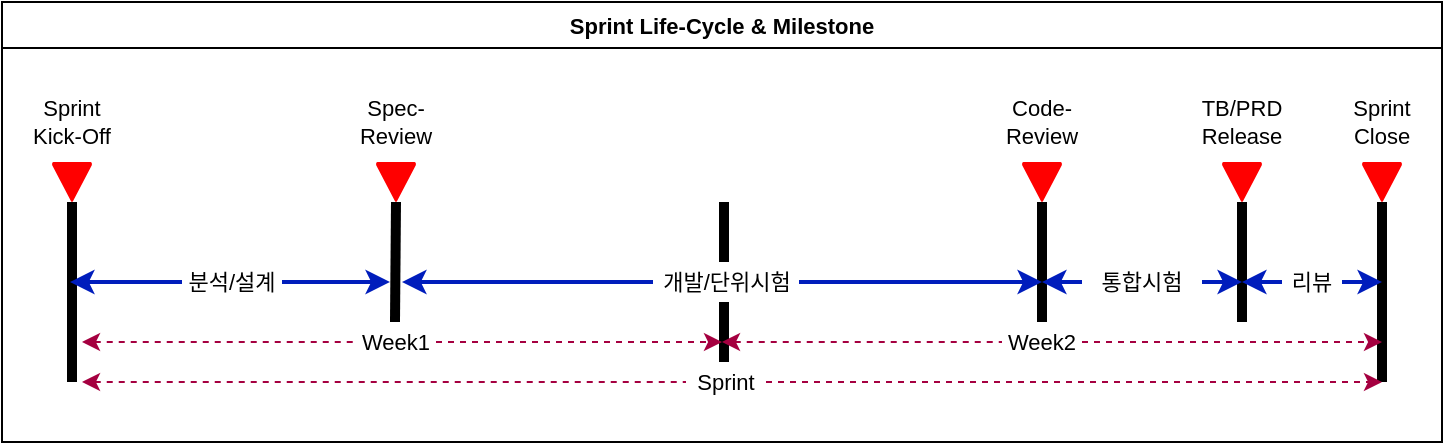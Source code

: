 <mxfile version="15.0.2" type="github">
  <diagram id="gwnxd_AGm0tYosQQ-d2G" name="Page-1">
    <mxGraphModel dx="1121" dy="784" grid="1" gridSize="10" guides="1" tooltips="1" connect="1" arrows="1" fold="1" page="1" pageScale="1" pageWidth="850" pageHeight="1100" math="0" shadow="0">
      <root>
        <mxCell id="0" />
        <mxCell id="1" parent="0" />
        <mxCell id="fA_6nNvAbn60GzV_w-EG-1" value="" style="endArrow=none;html=1;entryX=0.5;entryY=1;entryDx=0;entryDy=0;strokeWidth=5;entryPerimeter=0;" edge="1" parent="1" target="fA_6nNvAbn60GzV_w-EG-39">
          <mxGeometry width="50" height="50" relative="1" as="geometry">
            <mxPoint x="115" y="390" as="sourcePoint" />
            <mxPoint x="115" y="300" as="targetPoint" />
          </mxGeometry>
        </mxCell>
        <mxCell id="fA_6nNvAbn60GzV_w-EG-4" value="" style="endArrow=none;html=1;entryX=0.5;entryY=1;entryDx=0;entryDy=0;strokeWidth=5;entryPerimeter=0;" edge="1" parent="1" target="fA_6nNvAbn60GzV_w-EG-53">
          <mxGeometry width="50" height="50" relative="1" as="geometry">
            <mxPoint x="770" y="390" as="sourcePoint" />
            <mxPoint x="770" y="300" as="targetPoint" />
          </mxGeometry>
        </mxCell>
        <mxCell id="fA_6nNvAbn60GzV_w-EG-5" value="" style="endArrow=none;html=1;entryX=0.5;entryY=1;entryDx=0;entryDy=0;strokeWidth=5;" edge="1" parent="1">
          <mxGeometry width="50" height="50" relative="1" as="geometry">
            <mxPoint x="441" y="380" as="sourcePoint" />
            <mxPoint x="441" y="300" as="targetPoint" />
          </mxGeometry>
        </mxCell>
        <mxCell id="fA_6nNvAbn60GzV_w-EG-13" value="" style="endArrow=none;html=1;strokeWidth=5;entryX=0.5;entryY=1;entryDx=0;entryDy=0;entryPerimeter=0;" edge="1" parent="1" target="fA_6nNvAbn60GzV_w-EG-41">
          <mxGeometry width="50" height="50" relative="1" as="geometry">
            <mxPoint x="276.5" y="360" as="sourcePoint" />
            <mxPoint x="276.5" y="310" as="targetPoint" />
          </mxGeometry>
        </mxCell>
        <mxCell id="fA_6nNvAbn60GzV_w-EG-14" value="" style="endArrow=none;html=1;strokeWidth=5;entryX=0.5;entryY=1;entryDx=0;entryDy=0;entryPerimeter=0;" edge="1" parent="1" target="fA_6nNvAbn60GzV_w-EG-42">
          <mxGeometry width="50" height="50" relative="1" as="geometry">
            <mxPoint x="600" y="360" as="sourcePoint" />
            <mxPoint x="600" y="310" as="targetPoint" />
          </mxGeometry>
        </mxCell>
        <mxCell id="fA_6nNvAbn60GzV_w-EG-15" value="" style="endArrow=none;html=1;strokeWidth=5;entryX=0.5;entryY=1;entryDx=0;entryDy=0;entryPerimeter=0;" edge="1" parent="1" target="fA_6nNvAbn60GzV_w-EG-44">
          <mxGeometry width="50" height="50" relative="1" as="geometry">
            <mxPoint x="700" y="360" as="sourcePoint" />
            <mxPoint x="700" y="310" as="targetPoint" />
          </mxGeometry>
        </mxCell>
        <mxCell id="fA_6nNvAbn60GzV_w-EG-16" value="" style="endArrow=classic;startArrow=classic;html=1;fontSize=11;strokeWidth=2;fillColor=#0050ef;strokeColor=#001DBC;" edge="1" parent="1">
          <mxGeometry width="50" height="50" relative="1" as="geometry">
            <mxPoint x="114" y="340" as="sourcePoint" />
            <mxPoint x="274" y="340" as="targetPoint" />
          </mxGeometry>
        </mxCell>
        <mxCell id="fA_6nNvAbn60GzV_w-EG-17" value="" style="endArrow=classic;startArrow=none;html=1;fontSize=11;strokeWidth=2;fillColor=#0050ef;strokeColor=#001DBC;" edge="1" parent="1" source="fA_6nNvAbn60GzV_w-EG-22">
          <mxGeometry width="50" height="50" relative="1" as="geometry">
            <mxPoint x="280" y="340" as="sourcePoint" />
            <mxPoint x="600" y="340" as="targetPoint" />
          </mxGeometry>
        </mxCell>
        <mxCell id="fA_6nNvAbn60GzV_w-EG-18" value="" style="endArrow=classic;startArrow=classic;html=1;fontSize=11;strokeWidth=2;fillColor=#0050ef;strokeColor=#001DBC;" edge="1" parent="1">
          <mxGeometry width="50" height="50" relative="1" as="geometry">
            <mxPoint x="600" y="340" as="sourcePoint" />
            <mxPoint x="700" y="340" as="targetPoint" />
          </mxGeometry>
        </mxCell>
        <mxCell id="fA_6nNvAbn60GzV_w-EG-19" value="" style="endArrow=classic;startArrow=classic;html=1;fontSize=11;strokeWidth=2;fillColor=#0050ef;strokeColor=#001DBC;" edge="1" parent="1">
          <mxGeometry width="50" height="50" relative="1" as="geometry">
            <mxPoint x="700" y="340" as="sourcePoint" />
            <mxPoint x="770" y="340" as="targetPoint" />
          </mxGeometry>
        </mxCell>
        <mxCell id="fA_6nNvAbn60GzV_w-EG-20" value="분석/설계" style="text;html=1;strokeColor=none;align=center;verticalAlign=middle;whiteSpace=wrap;rounded=0;dashed=1;fontSize=11;fillColor=#ffffff;" vertex="1" parent="1">
          <mxGeometry x="170" y="330" width="50" height="20" as="geometry" />
        </mxCell>
        <mxCell id="fA_6nNvAbn60GzV_w-EG-22" value="개발/단위시험" style="text;html=1;strokeColor=none;align=center;verticalAlign=middle;whiteSpace=wrap;rounded=0;dashed=1;fontSize=11;fillColor=#FFFFFF;" vertex="1" parent="1">
          <mxGeometry x="405.5" y="330" width="73" height="20" as="geometry" />
        </mxCell>
        <mxCell id="fA_6nNvAbn60GzV_w-EG-23" value="" style="endArrow=none;startArrow=classic;html=1;fontSize=11;strokeWidth=2;fillColor=#0050ef;strokeColor=#001DBC;" edge="1" parent="1" target="fA_6nNvAbn60GzV_w-EG-22">
          <mxGeometry width="50" height="50" relative="1" as="geometry">
            <mxPoint x="280" y="340" as="sourcePoint" />
            <mxPoint x="600" y="340" as="targetPoint" />
          </mxGeometry>
        </mxCell>
        <mxCell id="fA_6nNvAbn60GzV_w-EG-25" value="통합시험" style="text;html=1;strokeColor=none;align=center;verticalAlign=middle;whiteSpace=wrap;rounded=0;dashed=1;fontSize=11;fillColor=#ffffff;" vertex="1" parent="1">
          <mxGeometry x="620" y="330" width="60" height="20" as="geometry" />
        </mxCell>
        <mxCell id="fA_6nNvAbn60GzV_w-EG-26" value="리뷰" style="text;html=1;strokeColor=none;align=center;verticalAlign=middle;whiteSpace=wrap;rounded=0;dashed=1;fontSize=11;fillColor=#ffffff;" vertex="1" parent="1">
          <mxGeometry x="720" y="330" width="30" height="20" as="geometry" />
        </mxCell>
        <mxCell id="fA_6nNvAbn60GzV_w-EG-27" value="" style="endArrow=classic;startArrow=none;html=1;fontSize=11;strokeWidth=1;dashed=1;fillColor=#d80073;strokeColor=#A50040;" edge="1" parent="1" source="fA_6nNvAbn60GzV_w-EG-8">
          <mxGeometry width="50" height="50" relative="1" as="geometry">
            <mxPoint x="120" y="370" as="sourcePoint" />
            <mxPoint x="440" y="370" as="targetPoint" />
          </mxGeometry>
        </mxCell>
        <mxCell id="fA_6nNvAbn60GzV_w-EG-8" value="Week1" style="text;html=1;strokeColor=none;align=center;verticalAlign=middle;whiteSpace=wrap;rounded=0;dashed=1;fontSize=11;fillColor=#FFFFFF;" vertex="1" parent="1">
          <mxGeometry x="257" y="360" width="40" height="20" as="geometry" />
        </mxCell>
        <mxCell id="fA_6nNvAbn60GzV_w-EG-28" value="" style="endArrow=none;startArrow=classic;html=1;fontSize=11;strokeWidth=1;dashed=1;fillColor=#d80073;strokeColor=#A50040;" edge="1" parent="1" target="fA_6nNvAbn60GzV_w-EG-8">
          <mxGeometry width="50" height="50" relative="1" as="geometry">
            <mxPoint x="120" y="370" as="sourcePoint" />
            <mxPoint x="440" y="370" as="targetPoint" />
          </mxGeometry>
        </mxCell>
        <mxCell id="fA_6nNvAbn60GzV_w-EG-29" value="" style="endArrow=classic;startArrow=none;html=1;fontSize=11;strokeWidth=1;dashed=1;fillColor=#d80073;strokeColor=#A50040;exitX=1;exitY=0.5;exitDx=0;exitDy=0;" edge="1" parent="1" source="fA_6nNvAbn60GzV_w-EG-30">
          <mxGeometry width="50" height="50" relative="1" as="geometry">
            <mxPoint x="620" y="370" as="sourcePoint" />
            <mxPoint x="770" y="370" as="targetPoint" />
          </mxGeometry>
        </mxCell>
        <mxCell id="fA_6nNvAbn60GzV_w-EG-30" value="Week2" style="text;html=1;strokeColor=none;align=center;verticalAlign=middle;whiteSpace=wrap;rounded=0;dashed=1;fontSize=11;fillColor=#FFFFFF;" vertex="1" parent="1">
          <mxGeometry x="580" y="360" width="40" height="20" as="geometry" />
        </mxCell>
        <mxCell id="fA_6nNvAbn60GzV_w-EG-32" value="" style="endArrow=none;startArrow=classic;html=1;fontSize=11;strokeWidth=1;dashed=1;fillColor=#d80073;strokeColor=#A50040;entryX=0;entryY=0.5;entryDx=0;entryDy=0;" edge="1" parent="1" target="fA_6nNvAbn60GzV_w-EG-30">
          <mxGeometry width="50" height="50" relative="1" as="geometry">
            <mxPoint x="440" y="370" as="sourcePoint" />
            <mxPoint x="267" y="380" as="targetPoint" />
          </mxGeometry>
        </mxCell>
        <mxCell id="fA_6nNvAbn60GzV_w-EG-33" value="" style="endArrow=none;startArrow=classic;html=1;fontSize=11;strokeWidth=1;dashed=1;fillColor=#d80073;strokeColor=#A50040;entryX=0;entryY=0.5;entryDx=0;entryDy=0;" edge="1" parent="1" target="fA_6nNvAbn60GzV_w-EG-35">
          <mxGeometry width="50" height="50" relative="1" as="geometry">
            <mxPoint x="120" y="390" as="sourcePoint" />
            <mxPoint x="430" y="390" as="targetPoint" />
          </mxGeometry>
        </mxCell>
        <mxCell id="fA_6nNvAbn60GzV_w-EG-35" value="Sprint" style="text;html=1;strokeColor=none;align=center;verticalAlign=middle;whiteSpace=wrap;rounded=0;dashed=1;fontSize=11;fillColor=#FFFFFF;" vertex="1" parent="1">
          <mxGeometry x="422" y="380" width="40" height="20" as="geometry" />
        </mxCell>
        <mxCell id="fA_6nNvAbn60GzV_w-EG-36" value="" style="endArrow=classic;startArrow=none;html=1;fontSize=11;strokeWidth=1;dashed=1;fillColor=#d80073;strokeColor=#A50040;exitX=1;exitY=0.5;exitDx=0;exitDy=0;" edge="1" parent="1" source="fA_6nNvAbn60GzV_w-EG-35">
          <mxGeometry width="50" height="50" relative="1" as="geometry">
            <mxPoint x="630" y="380" as="sourcePoint" />
            <mxPoint x="770" y="390" as="targetPoint" />
          </mxGeometry>
        </mxCell>
        <mxCell id="fA_6nNvAbn60GzV_w-EG-39" value="" style="strokeWidth=2;html=1;shape=mxgraph.flowchart.merge_or_storage;whiteSpace=wrap;fontSize=11;fillColor=#FF0000;strokeColor=none;" vertex="1" parent="1">
          <mxGeometry x="105" y="280" width="20" height="20" as="geometry" />
        </mxCell>
        <mxCell id="fA_6nNvAbn60GzV_w-EG-41" value="" style="strokeWidth=2;html=1;shape=mxgraph.flowchart.merge_or_storage;whiteSpace=wrap;fontSize=11;fillColor=#FF0000;strokeColor=none;" vertex="1" parent="1">
          <mxGeometry x="267" y="280" width="20" height="20" as="geometry" />
        </mxCell>
        <mxCell id="fA_6nNvAbn60GzV_w-EG-42" value="" style="strokeWidth=2;html=1;shape=mxgraph.flowchart.merge_or_storage;whiteSpace=wrap;fontSize=11;fillColor=#FF0000;strokeColor=none;" vertex="1" parent="1">
          <mxGeometry x="590" y="280" width="20" height="20" as="geometry" />
        </mxCell>
        <mxCell id="fA_6nNvAbn60GzV_w-EG-44" value="" style="strokeWidth=2;html=1;shape=mxgraph.flowchart.merge_or_storage;whiteSpace=wrap;fontSize=11;fillColor=#FF0000;strokeColor=none;" vertex="1" parent="1">
          <mxGeometry x="690" y="280" width="20" height="20" as="geometry" />
        </mxCell>
        <mxCell id="fA_6nNvAbn60GzV_w-EG-49" value="Sprint&lt;br&gt;Kick-Off" style="text;html=1;strokeColor=none;align=center;verticalAlign=middle;whiteSpace=wrap;rounded=0;dashed=1;fontSize=11;fillColor=#ffffff;" vertex="1" parent="1">
          <mxGeometry x="90" y="250" width="50" height="20" as="geometry" />
        </mxCell>
        <mxCell id="fA_6nNvAbn60GzV_w-EG-50" value="Spec- Review" style="text;html=1;strokeColor=none;align=center;verticalAlign=middle;whiteSpace=wrap;rounded=0;dashed=1;fontSize=11;fillColor=#ffffff;" vertex="1" parent="1">
          <mxGeometry x="252" y="250" width="50" height="20" as="geometry" />
        </mxCell>
        <mxCell id="fA_6nNvAbn60GzV_w-EG-51" value="Code- Review" style="text;html=1;strokeColor=none;align=center;verticalAlign=middle;whiteSpace=wrap;rounded=0;dashed=1;fontSize=11;fillColor=#ffffff;" vertex="1" parent="1">
          <mxGeometry x="575" y="250" width="50" height="20" as="geometry" />
        </mxCell>
        <mxCell id="fA_6nNvAbn60GzV_w-EG-52" value="TB/PRD&lt;br&gt;Release" style="text;html=1;strokeColor=none;align=center;verticalAlign=middle;whiteSpace=wrap;rounded=0;dashed=1;fontSize=11;fillColor=#ffffff;" vertex="1" parent="1">
          <mxGeometry x="675" y="250" width="50" height="20" as="geometry" />
        </mxCell>
        <mxCell id="fA_6nNvAbn60GzV_w-EG-53" value="" style="strokeWidth=2;html=1;shape=mxgraph.flowchart.merge_or_storage;whiteSpace=wrap;fontSize=11;fillColor=#FF0000;strokeColor=none;" vertex="1" parent="1">
          <mxGeometry x="760" y="280" width="20" height="20" as="geometry" />
        </mxCell>
        <mxCell id="fA_6nNvAbn60GzV_w-EG-54" value="Sprint&lt;br&gt;Close" style="text;html=1;strokeColor=none;align=center;verticalAlign=middle;whiteSpace=wrap;rounded=0;dashed=1;fontSize=11;fillColor=#ffffff;" vertex="1" parent="1">
          <mxGeometry x="745" y="250" width="50" height="20" as="geometry" />
        </mxCell>
        <mxCell id="fA_6nNvAbn60GzV_w-EG-55" value="Sprint Life-Cycle &amp; Milestone" style="swimlane;fontSize=11;fillColor=none;" vertex="1" parent="1">
          <mxGeometry x="80" y="200" width="720" height="220" as="geometry" />
        </mxCell>
      </root>
    </mxGraphModel>
  </diagram>
</mxfile>
